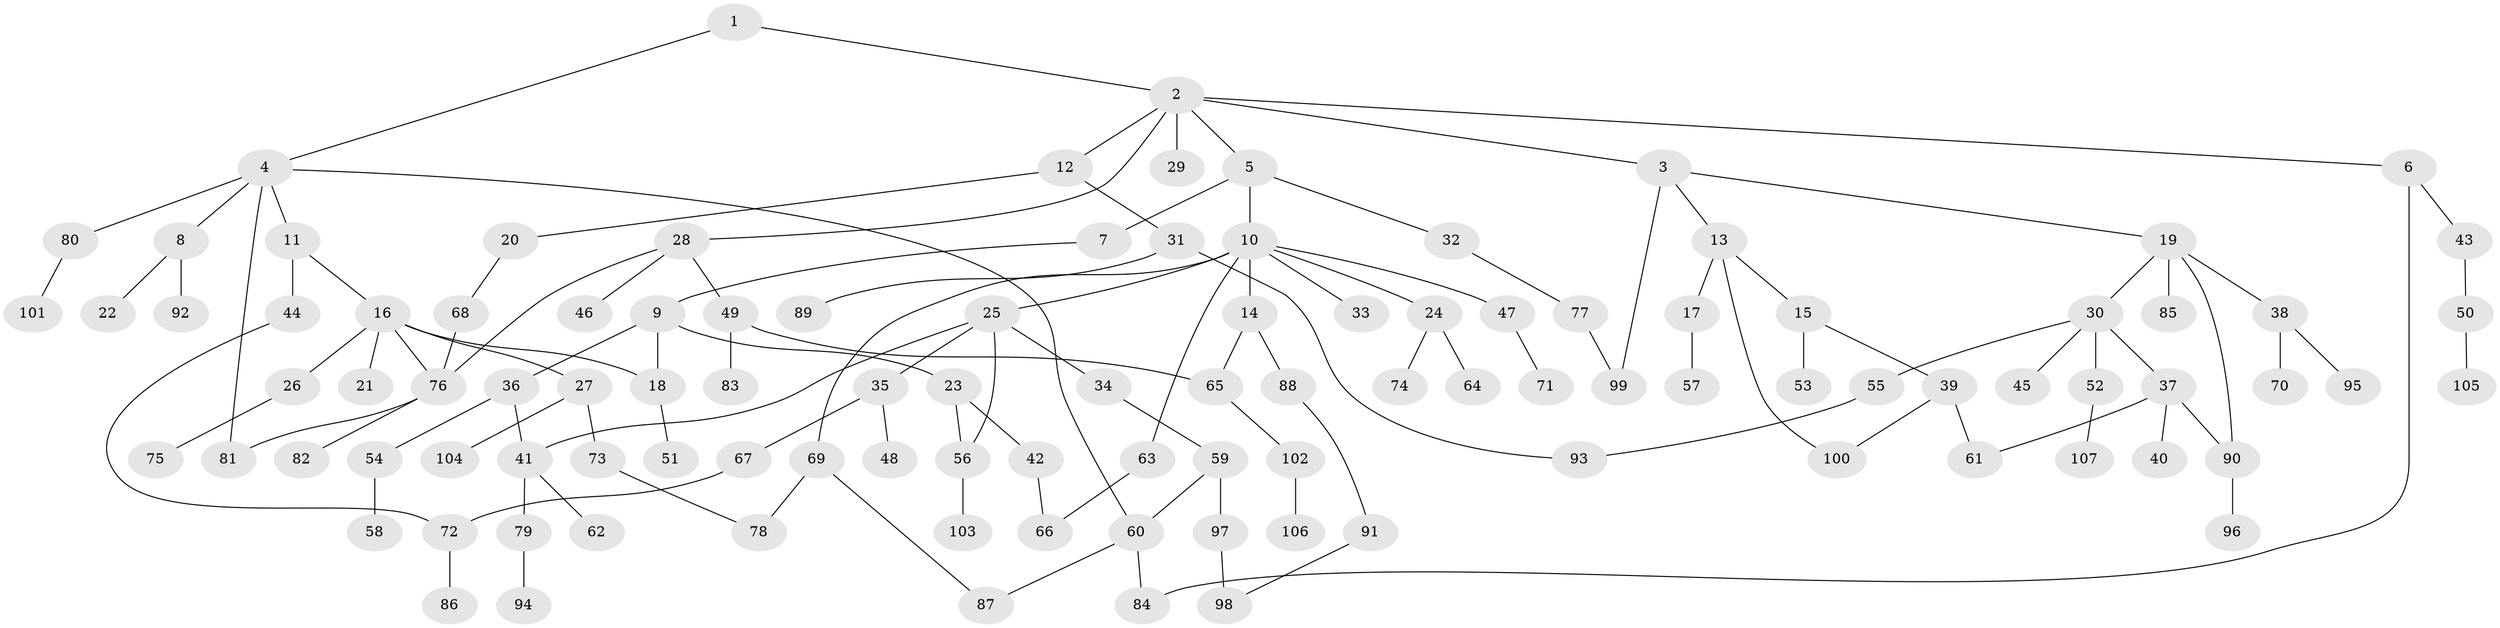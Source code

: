 // Generated by graph-tools (version 1.1) at 2025/34/03/09/25 02:34:02]
// undirected, 107 vertices, 125 edges
graph export_dot {
graph [start="1"]
  node [color=gray90,style=filled];
  1;
  2;
  3;
  4;
  5;
  6;
  7;
  8;
  9;
  10;
  11;
  12;
  13;
  14;
  15;
  16;
  17;
  18;
  19;
  20;
  21;
  22;
  23;
  24;
  25;
  26;
  27;
  28;
  29;
  30;
  31;
  32;
  33;
  34;
  35;
  36;
  37;
  38;
  39;
  40;
  41;
  42;
  43;
  44;
  45;
  46;
  47;
  48;
  49;
  50;
  51;
  52;
  53;
  54;
  55;
  56;
  57;
  58;
  59;
  60;
  61;
  62;
  63;
  64;
  65;
  66;
  67;
  68;
  69;
  70;
  71;
  72;
  73;
  74;
  75;
  76;
  77;
  78;
  79;
  80;
  81;
  82;
  83;
  84;
  85;
  86;
  87;
  88;
  89;
  90;
  91;
  92;
  93;
  94;
  95;
  96;
  97;
  98;
  99;
  100;
  101;
  102;
  103;
  104;
  105;
  106;
  107;
  1 -- 2;
  1 -- 4;
  2 -- 3;
  2 -- 5;
  2 -- 6;
  2 -- 12;
  2 -- 28;
  2 -- 29;
  3 -- 13;
  3 -- 19;
  3 -- 99;
  4 -- 8;
  4 -- 11;
  4 -- 60;
  4 -- 80;
  4 -- 81;
  5 -- 7;
  5 -- 10;
  5 -- 32;
  6 -- 43;
  6 -- 84;
  7 -- 9;
  8 -- 22;
  8 -- 92;
  9 -- 23;
  9 -- 36;
  9 -- 18;
  10 -- 14;
  10 -- 24;
  10 -- 25;
  10 -- 33;
  10 -- 47;
  10 -- 63;
  10 -- 69;
  11 -- 16;
  11 -- 44;
  12 -- 20;
  12 -- 31;
  13 -- 15;
  13 -- 17;
  13 -- 100;
  14 -- 88;
  14 -- 65;
  15 -- 39;
  15 -- 53;
  16 -- 18;
  16 -- 21;
  16 -- 26;
  16 -- 27;
  16 -- 76;
  17 -- 57;
  18 -- 51;
  19 -- 30;
  19 -- 38;
  19 -- 85;
  19 -- 90;
  20 -- 68;
  23 -- 42;
  23 -- 56;
  24 -- 64;
  24 -- 74;
  25 -- 34;
  25 -- 35;
  25 -- 41;
  25 -- 56;
  26 -- 75;
  27 -- 73;
  27 -- 104;
  28 -- 46;
  28 -- 49;
  28 -- 76;
  30 -- 37;
  30 -- 45;
  30 -- 52;
  30 -- 55;
  31 -- 89;
  31 -- 93;
  32 -- 77;
  34 -- 59;
  35 -- 48;
  35 -- 67;
  36 -- 54;
  36 -- 41;
  37 -- 40;
  37 -- 90;
  37 -- 61;
  38 -- 70;
  38 -- 95;
  39 -- 61;
  39 -- 100;
  41 -- 62;
  41 -- 79;
  42 -- 66;
  43 -- 50;
  44 -- 72;
  47 -- 71;
  49 -- 65;
  49 -- 83;
  50 -- 105;
  52 -- 107;
  54 -- 58;
  55 -- 93;
  56 -- 103;
  59 -- 97;
  59 -- 60;
  60 -- 87;
  60 -- 84;
  63 -- 66;
  65 -- 102;
  67 -- 72;
  68 -- 76;
  69 -- 78;
  69 -- 87;
  72 -- 86;
  73 -- 78;
  76 -- 82;
  76 -- 81;
  77 -- 99;
  79 -- 94;
  80 -- 101;
  88 -- 91;
  90 -- 96;
  91 -- 98;
  97 -- 98;
  102 -- 106;
}
